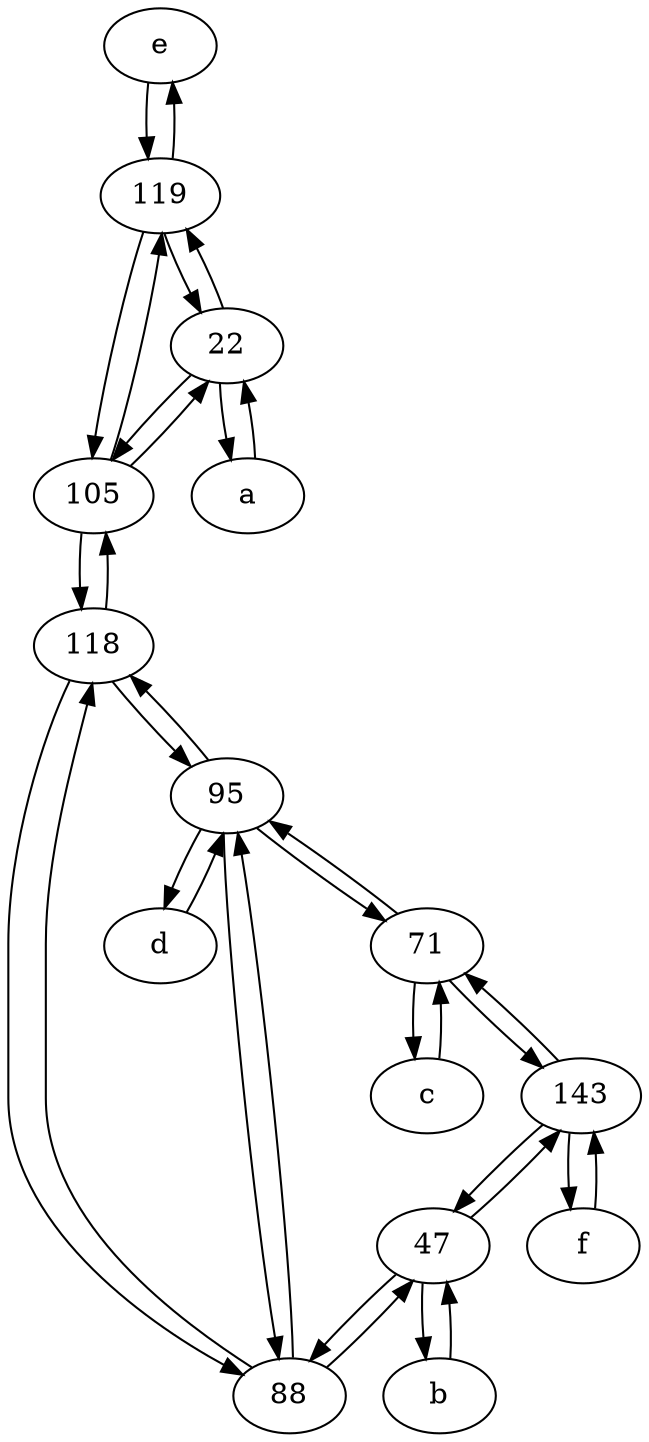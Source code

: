 digraph  {
	e [pos="30,50!"];
	d [pos="20,30!"];
	105;
	118;
	a [pos="40,10!"];
	88;
	b [pos="50,20!"];
	119;
	47;
	c [pos="20,10!"];
	95;
	71;
	f [pos="15,45!"];
	143;
	22;
	71 -> 143;
	95 -> 71;
	47 -> 143;
	b -> 47;
	47 -> 88;
	143 -> f;
	88 -> 95;
	95 -> d;
	c -> 71;
	88 -> 118;
	105 -> 119;
	95 -> 88;
	d -> 95;
	118 -> 105;
	22 -> a;
	143 -> 71;
	a -> 22;
	105 -> 118;
	71 -> c;
	e -> 119;
	143 -> 47;
	88 -> 47;
	95 -> 118;
	47 -> b;
	71 -> 95;
	118 -> 95;
	119 -> e;
	f -> 143;
	22 -> 105;
	118 -> 88;
	22 -> 119;
	119 -> 22;
	119 -> 105;
	105 -> 22;

	}